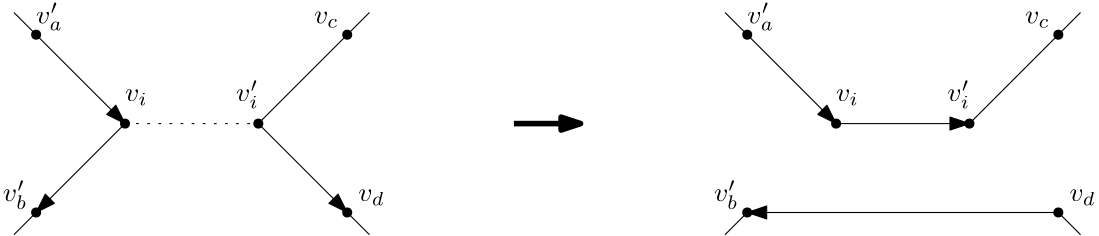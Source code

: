 <?xml version="1.0"?>
<!DOCTYPE ipe SYSTEM "ipe.dtd">
<ipe version="70218" creator="Ipe 7.2.24">
<info created="D:20240513111043" modified="D:20240513111614"/>
<ipestyle name="basic">
<symbol name="arrow/arc(spx)">
<path stroke="sym-stroke" fill="sym-stroke" pen="sym-pen">
0 0 m
-1 0.333 l
-1 -0.333 l
h
</path>
</symbol>
<symbol name="arrow/farc(spx)">
<path stroke="sym-stroke" fill="white" pen="sym-pen">
0 0 m
-1 0.333 l
-1 -0.333 l
h
</path>
</symbol>
<symbol name="arrow/ptarc(spx)">
<path stroke="sym-stroke" fill="sym-stroke" pen="sym-pen">
0 0 m
-1 0.333 l
-0.8 0 l
-1 -0.333 l
h
</path>
</symbol>
<symbol name="arrow/fptarc(spx)">
<path stroke="sym-stroke" fill="white" pen="sym-pen">
0 0 m
-1 0.333 l
-0.8 0 l
-1 -0.333 l
h
</path>
</symbol>
<symbol name="mark/circle(sx)" transformations="translations">
<path fill="sym-stroke">
0.6 0 0 0.6 0 0 e
0.4 0 0 0.4 0 0 e
</path>
</symbol>
<symbol name="mark/disk(sx)" transformations="translations">
<path fill="sym-stroke">
0.6 0 0 0.6 0 0 e
</path>
</symbol>
<symbol name="mark/fdisk(sfx)" transformations="translations">
<group>
<path fill="sym-fill">
0.5 0 0 0.5 0 0 e
</path>
<path fill="sym-stroke" fillrule="eofill">
0.6 0 0 0.6 0 0 e
0.4 0 0 0.4 0 0 e
</path>
</group>
</symbol>
<symbol name="mark/box(sx)" transformations="translations">
<path fill="sym-stroke" fillrule="eofill">
-0.6 -0.6 m
0.6 -0.6 l
0.6 0.6 l
-0.6 0.6 l
h
-0.4 -0.4 m
0.4 -0.4 l
0.4 0.4 l
-0.4 0.4 l
h
</path>
</symbol>
<symbol name="mark/square(sx)" transformations="translations">
<path fill="sym-stroke">
-0.6 -0.6 m
0.6 -0.6 l
0.6 0.6 l
-0.6 0.6 l
h
</path>
</symbol>
<symbol name="mark/fsquare(sfx)" transformations="translations">
<group>
<path fill="sym-fill">
-0.5 -0.5 m
0.5 -0.5 l
0.5 0.5 l
-0.5 0.5 l
h
</path>
<path fill="sym-stroke" fillrule="eofill">
-0.6 -0.6 m
0.6 -0.6 l
0.6 0.6 l
-0.6 0.6 l
h
-0.4 -0.4 m
0.4 -0.4 l
0.4 0.4 l
-0.4 0.4 l
h
</path>
</group>
</symbol>
<symbol name="mark/cross(sx)" transformations="translations">
<group>
<path fill="sym-stroke">
-0.43 -0.57 m
0.57 0.43 l
0.43 0.57 l
-0.57 -0.43 l
h
</path>
<path fill="sym-stroke">
-0.43 0.57 m
0.57 -0.43 l
0.43 -0.57 l
-0.57 0.43 l
h
</path>
</group>
</symbol>
<symbol name="arrow/fnormal(spx)">
<path stroke="sym-stroke" fill="white" pen="sym-pen">
0 0 m
-1 0.333 l
-1 -0.333 l
h
</path>
</symbol>
<symbol name="arrow/pointed(spx)">
<path stroke="sym-stroke" fill="sym-stroke" pen="sym-pen">
0 0 m
-1 0.333 l
-0.8 0 l
-1 -0.333 l
h
</path>
</symbol>
<symbol name="arrow/fpointed(spx)">
<path stroke="sym-stroke" fill="white" pen="sym-pen">
0 0 m
-1 0.333 l
-0.8 0 l
-1 -0.333 l
h
</path>
</symbol>
<symbol name="arrow/linear(spx)">
<path stroke="sym-stroke" pen="sym-pen">
-1 0.333 m
0 0 l
-1 -0.333 l
</path>
</symbol>
<symbol name="arrow/fdouble(spx)">
<path stroke="sym-stroke" fill="white" pen="sym-pen">
0 0 m
-1 0.333 l
-1 -0.333 l
h
-1 0 m
-2 0.333 l
-2 -0.333 l
h
</path>
</symbol>
<symbol name="arrow/double(spx)">
<path stroke="sym-stroke" fill="sym-stroke" pen="sym-pen">
0 0 m
-1 0.333 l
-1 -0.333 l
h
-1 0 m
-2 0.333 l
-2 -0.333 l
h
</path>
</symbol>
<symbol name="arrow/mid-normal(spx)">
<path stroke="sym-stroke" fill="sym-stroke" pen="sym-pen">
0.5 0 m
-0.5 0.333 l
-0.5 -0.333 l
h
</path>
</symbol>
<symbol name="arrow/mid-fnormal(spx)">
<path stroke="sym-stroke" fill="white" pen="sym-pen">
0.5 0 m
-0.5 0.333 l
-0.5 -0.333 l
h
</path>
</symbol>
<symbol name="arrow/mid-pointed(spx)">
<path stroke="sym-stroke" fill="sym-stroke" pen="sym-pen">
0.5 0 m
-0.5 0.333 l
-0.3 0 l
-0.5 -0.333 l
h
</path>
</symbol>
<symbol name="arrow/mid-fpointed(spx)">
<path stroke="sym-stroke" fill="white" pen="sym-pen">
0.5 0 m
-0.5 0.333 l
-0.3 0 l
-0.5 -0.333 l
h
</path>
</symbol>
<symbol name="arrow/mid-double(spx)">
<path stroke="sym-stroke" fill="sym-stroke" pen="sym-pen">
1 0 m
0 0.333 l
0 -0.333 l
h
0 0 m
-1 0.333 l
-1 -0.333 l
h
</path>
</symbol>
<symbol name="arrow/mid-fdouble(spx)">
<path stroke="sym-stroke" fill="white" pen="sym-pen">
1 0 m
0 0.333 l
0 -0.333 l
h
0 0 m
-1 0.333 l
-1 -0.333 l
h
</path>
</symbol>
<anglesize name="22.5 deg" value="22.5"/>
<anglesize name="30 deg" value="30"/>
<anglesize name="45 deg" value="45"/>
<anglesize name="60 deg" value="60"/>
<anglesize name="90 deg" value="90"/>
<arrowsize name="large" value="10"/>
<arrowsize name="small" value="5"/>
<arrowsize name="tiny" value="3"/>
<color name="blue" value="0 0 1"/>
<color name="brown" value="0.647 0.165 0.165"/>
<color name="darkblue" value="0 0 0.545"/>
<color name="darkcyan" value="0 0.545 0.545"/>
<color name="darkgray" value="0.663"/>
<color name="darkgreen" value="0 0.392 0"/>
<color name="darkmagenta" value="0.545 0 0.545"/>
<color name="darkorange" value="1 0.549 0"/>
<color name="darkred" value="0.545 0 0"/>
<color name="gold" value="1 0.843 0"/>
<color name="gray" value="0.745"/>
<color name="green" value="0 1 0"/>
<color name="lightblue" value="0.678 0.847 0.902"/>
<color name="lightcyan" value="0.878 1 1"/>
<color name="lightgray" value="0.827"/>
<color name="lightgreen" value="0.565 0.933 0.565"/>
<color name="lightyellow" value="1 1 0.878"/>
<color name="navy" value="0 0 0.502"/>
<color name="orange" value="1 0.647 0"/>
<color name="pink" value="1 0.753 0.796"/>
<color name="purple" value="0.627 0.125 0.941"/>
<color name="red" value="1 0 0"/>
<color name="seagreen" value="0.18 0.545 0.341"/>
<color name="turquoise" value="0.251 0.878 0.816"/>
<color name="violet" value="0.933 0.51 0.933"/>
<color name="yellow" value="1 1 0"/>
<dashstyle name="dash dot dotted" value="[4 2 1 2 1 2] 0"/>
<dashstyle name="dash dotted" value="[4 2 1 2] 0"/>
<dashstyle name="dashed" value="[4] 0"/>
<dashstyle name="dotted" value="[1 3] 0"/>
<gridsize name="10 pts (~3.5 mm)" value="10"/>
<gridsize name="14 pts (~5 mm)" value="14"/>
<gridsize name="16 pts (~6 mm)" value="16"/>
<gridsize name="20 pts (~7 mm)" value="20"/>
<gridsize name="28 pts (~10 mm)" value="28"/>
<gridsize name="32 pts (~12 mm)" value="32"/>
<gridsize name="4 pts" value="4"/>
<gridsize name="56 pts (~20 mm)" value="56"/>
<gridsize name="8 pts (~3 mm)" value="8"/>
<opacity name="10%" value="0.1"/>
<opacity name="30%" value="0.3"/>
<opacity name="50%" value="0.5"/>
<opacity name="75%" value="0.75"/>
<pen name="fat" value="1.2"/>
<pen name="heavier" value="0.8"/>
<pen name="ultrafat" value="2"/>
<symbolsize name="large" value="5"/>
<symbolsize name="small" value="2"/>
<symbolsize name="tiny" value="1.1"/>
<textsize name="Huge" value="\Huge"/>
<textsize name="LARGE" value="\LARGE"/>
<textsize name="Large" value="\Large"/>
<textsize name="footnote" value="\footnotesize"/>
<textsize name="huge" value="\huge"/>
<textsize name="large" value="\large"/>
<textsize name="small" value="\small"/>
<textsize name="tiny" value="\tiny"/>
<textstyle name="center" begin="\begin{center}" end="\end{center}"/>
<textstyle name="item" begin="\begin{itemize}\item{}" end="\end{itemize}"/>
<textstyle name="itemize" begin="\begin{itemize}" end="\end{itemize}"/>
<tiling name="falling" angle="-60" step="4" width="1"/>
<tiling name="rising" angle="30" step="4" width="1"/>
</ipestyle>
<page>
<layer name="alpha"/>
<view layers="alpha" active="alpha"/>
<use layer="alpha" name="mark/disk(sx)" pos="96 704" size="normal" stroke="black"/>
<use name="mark/disk(sx)" pos="144 704" size="normal" stroke="black"/>
<text matrix="1 0 0 1 -16 40" transformations="translations" pos="112 672" stroke="black" type="label" width="8.146" height="4.294" depth="1.49" valign="baseline" style="math">v_i</text>
<text matrix="1 0 0 1 24 40" transformations="translations" pos="112 672" stroke="black" type="label" width="8.146" height="7.493" depth="2.59" valign="baseline" style="math">v_i&apos;</text>
<use matrix="1 0 0 1 -32 32" name="mark/disk(sx)" pos="96 704" size="normal" stroke="black"/>
<use matrix="1 0 0 1 -32 -32" name="mark/disk(sx)" pos="96 704" size="normal" stroke="black"/>
<use matrix="1 0 0 1 80 32" name="mark/disk(sx)" pos="96 704" size="normal" stroke="black"/>
<use matrix="1 0 0 1 80 -32" name="mark/disk(sx)" pos="96 704" size="normal" stroke="black"/>
<path stroke="black">
144 704 m
176 736 l
</path>
<path stroke="black" arrow="normal/normal">
64 736 m
96 704 l
</path>
<path stroke="black" arrow="normal/normal">
96 704 m
64 672 l
</path>
<text matrix="1 0 0 1 -56 76" transformations="translations" pos="120 664" stroke="black" type="label" width="9.649" height="7.493" depth="2.46" valign="baseline" style="math">v_a&apos;</text>
<text matrix="1 0 0 1 -68 12" transformations="translations" pos="120 664" stroke="black" type="label" width="8.831" height="7.491" depth="2.82" valign="baseline" style="math">v_b&apos;</text>
<text matrix="1 0 0 1 44 76" transformations="translations" pos="120 664" stroke="black" type="label" width="8.888" height="4.294" depth="1.49" valign="baseline" style="math">v_c</text>
<text matrix="1 0 0 1 60 12" transformations="translations" pos="120 664" stroke="black" type="label" width="9.475" height="4.294" depth="1.49" valign="baseline" style="math">v_d</text>
<path stroke="black" arrow="normal/normal">
144 704 m
176 672 l
</path>
<use matrix="1 0 0 1 256 0" name="mark/disk(sx)" pos="96 704" size="normal" stroke="black"/>
<use matrix="1 0 0 1 256 0" name="mark/disk(sx)" pos="144 704" size="normal" stroke="black"/>
<text matrix="1 0 0 1 240 40" transformations="translations" pos="112 672" stroke="black" type="label" width="8.146" height="4.294" depth="1.49" valign="baseline" style="math">v_i</text>
<text matrix="1 0 0 1 280 40" transformations="translations" pos="112 672" stroke="black" type="label" width="8.146" height="7.493" depth="2.59" valign="baseline" style="math">v_i&apos;</text>
<use matrix="1 0 0 1 224 32" name="mark/disk(sx)" pos="96 704" size="normal" stroke="black"/>
<use matrix="1 0 0 1 224 -32" name="mark/disk(sx)" pos="96 704" size="normal" stroke="black"/>
<use matrix="1 0 0 1 336 32" name="mark/disk(sx)" pos="96 704" size="normal" stroke="black"/>
<use matrix="1 0 0 1 336 -32" name="mark/disk(sx)" pos="96 704" size="normal" stroke="black"/>
<path matrix="1 0 0 1 256 0" stroke="black">
144 704 m
176 736 l
</path>
<path matrix="1 0 0 1 256 0" stroke="black" arrow="normal/normal">
64 736 m
96 704 l
</path>
<path stroke="black" arrow="normal/normal">
432 672 m
320 672 l
</path>
<text matrix="1 0 0 1 200 76" transformations="translations" pos="120 664" stroke="black" type="label" width="9.649" height="7.493" depth="2.46" valign="baseline" style="math">v_a&apos;</text>
<text matrix="1 0 0 1 188 12" transformations="translations" pos="120 664" stroke="black" type="label" width="8.831" height="7.491" depth="2.82" valign="baseline" style="math">v_b&apos;</text>
<text matrix="1 0 0 1 300 76" transformations="translations" pos="120 664" stroke="black" type="label" width="8.888" height="4.294" depth="1.49" valign="baseline" style="math">v_c</text>
<text matrix="1 0 0 1 316 12" transformations="translations" pos="120 664" stroke="black" type="label" width="9.475" height="4.294" depth="1.49" valign="baseline" style="math">v_d</text>
<path stroke="black" arrow="normal/normal">
352 704 m
400 704 l
</path>
<path stroke="black" dash="dotted">
96 704 m
144 704 l
</path>
<path stroke="black">
64 736 m
56 744 l
</path>
<path stroke="black">
64 672 m
56 664 l
</path>
<path stroke="black">
176 672 m
184 664 l
</path>
<path stroke="black">
176 736 m
184 744 l
</path>
<path matrix="1 0 0 1 256 0" stroke="black">
64 736 m
56 744 l
</path>
<path matrix="1 0 0 1 256 0" stroke="black">
64 672 m
56 664 l
</path>
<path matrix="1 0 0 1 256 0" stroke="black">
176 672 m
184 664 l
</path>
<path matrix="1 0 0 1 256 0" stroke="black">
176 736 m
184 744 l
</path>
<path matrix="1 0 0 1 -4 0" stroke="black" pen="ultrafat" arrow="normal/normal">
240 704 m
264 704 l
</path>
</page>
</ipe>
